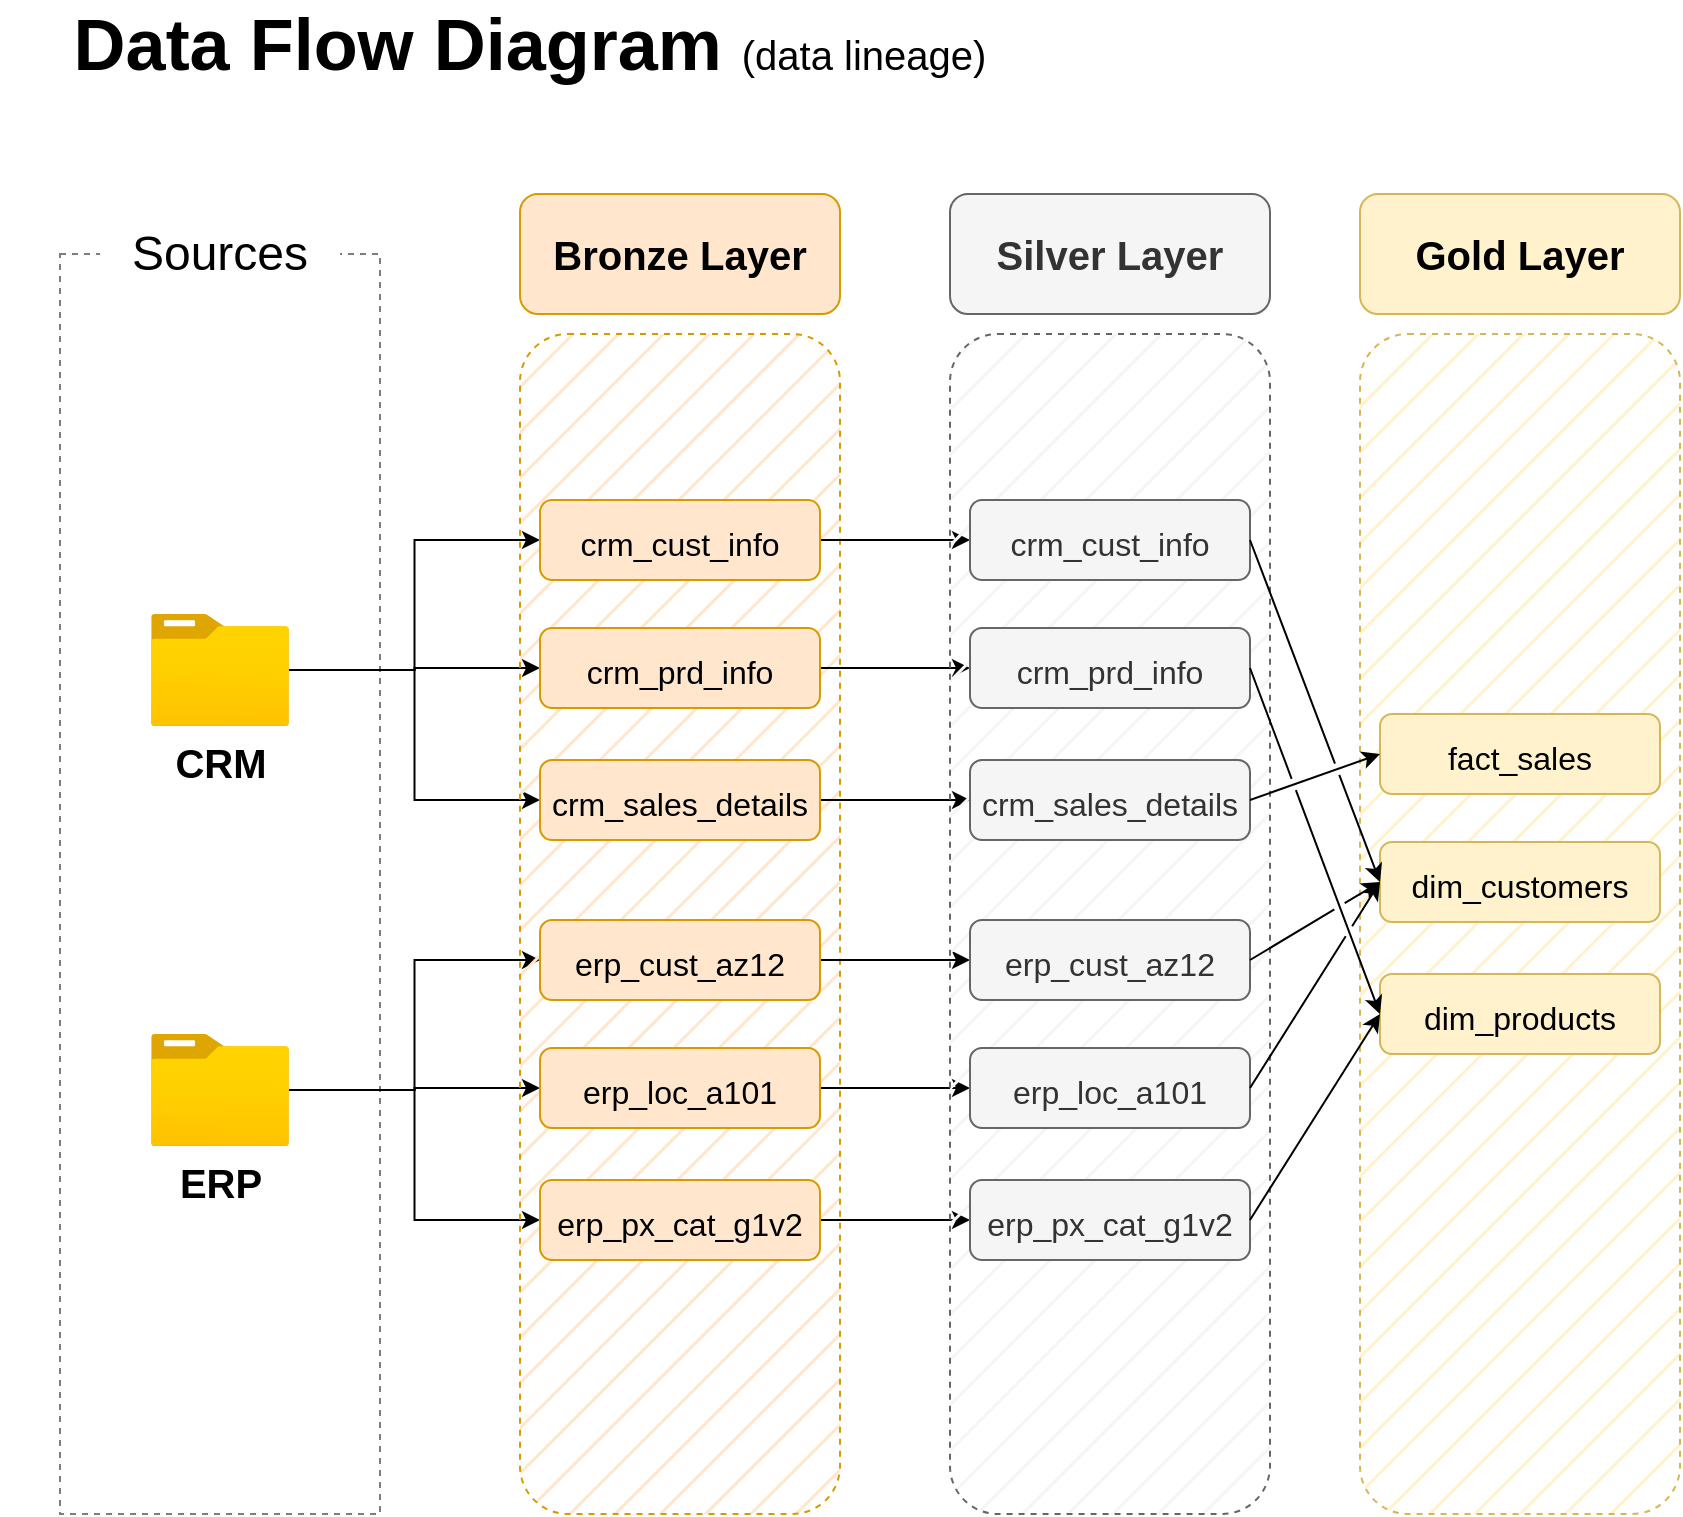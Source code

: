 <mxfile version="28.0.4">
  <diagram name="Page-1" id="1SfnLP5BDwFfhGrU8PW_">
    <mxGraphModel dx="872" dy="537" grid="1" gridSize="10" guides="1" tooltips="1" connect="1" arrows="1" fold="1" page="1" pageScale="1" pageWidth="1169" pageHeight="827" math="0" shadow="0">
      <root>
        <mxCell id="0" />
        <mxCell id="1" parent="0" />
        <mxCell id="T_bFct7Ujst5taXHkCEE-1" value="&lt;font style=&quot;&quot;&gt;&lt;span style=&quot;font-weight: bold; font-size: 36px;&quot;&gt;Data Flow Diagram &lt;/span&gt;&lt;font style=&quot;font-size: 20px;&quot;&gt;(data lineage)&lt;/font&gt;&lt;/font&gt;" style="text;html=1;align=center;verticalAlign=middle;whiteSpace=wrap;rounded=0;" parent="1" vertex="1">
          <mxGeometry x="30" y="20" width="530" height="30" as="geometry" />
        </mxCell>
        <mxCell id="T_bFct7Ujst5taXHkCEE-4" value="" style="rounded=0;whiteSpace=wrap;html=1;dashed=1;fillColor=none;strokeColor=#7E7E7E;" parent="1" vertex="1">
          <mxGeometry x="60" y="140" width="160" height="630" as="geometry" />
        </mxCell>
        <mxCell id="T_bFct7Ujst5taXHkCEE-5" value="&lt;font style=&quot;font-size: 24px;&quot;&gt;Sources&lt;/font&gt;" style="rounded=1;whiteSpace=wrap;html=1;strokeColor=none;" parent="1" vertex="1">
          <mxGeometry x="80" y="110" width="120" height="60" as="geometry" />
        </mxCell>
        <mxCell id="T_bFct7Ujst5taXHkCEE-16" style="edgeStyle=orthogonalEdgeStyle;rounded=0;orthogonalLoop=1;jettySize=auto;html=1;" parent="1" source="T_bFct7Ujst5taXHkCEE-6" target="T_bFct7Ujst5taXHkCEE-15" edge="1">
          <mxGeometry relative="1" as="geometry" />
        </mxCell>
        <mxCell id="T_bFct7Ujst5taXHkCEE-17" style="edgeStyle=orthogonalEdgeStyle;rounded=0;orthogonalLoop=1;jettySize=auto;html=1;entryX=0;entryY=0.5;entryDx=0;entryDy=0;" parent="1" source="T_bFct7Ujst5taXHkCEE-6" target="T_bFct7Ujst5taXHkCEE-13" edge="1">
          <mxGeometry relative="1" as="geometry" />
        </mxCell>
        <mxCell id="T_bFct7Ujst5taXHkCEE-18" style="edgeStyle=orthogonalEdgeStyle;rounded=0;orthogonalLoop=1;jettySize=auto;html=1;entryX=0;entryY=0.5;entryDx=0;entryDy=0;" parent="1" source="T_bFct7Ujst5taXHkCEE-6" target="T_bFct7Ujst5taXHkCEE-14" edge="1">
          <mxGeometry relative="1" as="geometry" />
        </mxCell>
        <mxCell id="T_bFct7Ujst5taXHkCEE-6" value="&lt;font&gt;&lt;b&gt;CRM&lt;/b&gt;&lt;/font&gt;" style="image;aspect=fixed;html=1;points=[];align=center;fontSize=20;image=img/lib/azure2/general/Folder_Blank.svg;" parent="1" vertex="1">
          <mxGeometry x="105.5" y="320" width="69" height="56.0" as="geometry" />
        </mxCell>
        <mxCell id="T_bFct7Ujst5taXHkCEE-22" style="edgeStyle=orthogonalEdgeStyle;rounded=0;orthogonalLoop=1;jettySize=auto;html=1;entryX=0;entryY=0.5;entryDx=0;entryDy=0;" parent="1" source="T_bFct7Ujst5taXHkCEE-7" target="T_bFct7Ujst5taXHkCEE-21" edge="1">
          <mxGeometry relative="1" as="geometry" />
        </mxCell>
        <mxCell id="T_bFct7Ujst5taXHkCEE-23" style="edgeStyle=orthogonalEdgeStyle;rounded=0;orthogonalLoop=1;jettySize=auto;html=1;entryX=0;entryY=0.5;entryDx=0;entryDy=0;" parent="1" source="T_bFct7Ujst5taXHkCEE-7" target="T_bFct7Ujst5taXHkCEE-20" edge="1">
          <mxGeometry relative="1" as="geometry" />
        </mxCell>
        <mxCell id="T_bFct7Ujst5taXHkCEE-24" style="edgeStyle=orthogonalEdgeStyle;rounded=0;orthogonalLoop=1;jettySize=auto;html=1;entryX=0;entryY=0.5;entryDx=0;entryDy=0;" parent="1" source="T_bFct7Ujst5taXHkCEE-7" target="T_bFct7Ujst5taXHkCEE-19" edge="1">
          <mxGeometry relative="1" as="geometry" />
        </mxCell>
        <mxCell id="T_bFct7Ujst5taXHkCEE-7" value="ERP" style="image;aspect=fixed;html=1;points=[];align=center;fontSize=20;image=img/lib/azure2/general/Folder_Blank.svg;fontStyle=1" parent="1" vertex="1">
          <mxGeometry x="105.5" y="530" width="69" height="56.0" as="geometry" />
        </mxCell>
        <mxCell id="T_bFct7Ujst5taXHkCEE-10" value="" style="rounded=1;whiteSpace=wrap;html=1;dashed=1;fillColor=#ffe6cc;strokeColor=#d79b00;fillStyle=hatch;" parent="1" vertex="1">
          <mxGeometry x="290" y="180" width="160" height="590" as="geometry" />
        </mxCell>
        <mxCell id="T_bFct7Ujst5taXHkCEE-11" value="&lt;font&gt;&lt;b&gt;Bronze Layer&lt;/b&gt;&lt;/font&gt;" style="rounded=1;whiteSpace=wrap;html=1;fontSize=20;fillColor=#ffe6cc;strokeColor=#d79b00;" parent="1" vertex="1">
          <mxGeometry x="290" y="110" width="160" height="60" as="geometry" />
        </mxCell>
        <mxCell id="EeFVkPDyGuC6I8mIWm7C-9" style="edgeStyle=orthogonalEdgeStyle;rounded=0;orthogonalLoop=1;jettySize=auto;html=1;entryX=0;entryY=0.5;entryDx=0;entryDy=0;" parent="1" source="T_bFct7Ujst5taXHkCEE-13" target="EeFVkPDyGuC6I8mIWm7C-3" edge="1">
          <mxGeometry relative="1" as="geometry" />
        </mxCell>
        <mxCell id="T_bFct7Ujst5taXHkCEE-13" value="&lt;font style=&quot;font-size: 16px;&quot;&gt;&lt;span&gt;crm_cust_info&lt;/span&gt;&lt;/font&gt;" style="rounded=1;whiteSpace=wrap;html=1;fontSize=20;fillColor=#ffe6cc;strokeColor=#d79b00;fontStyle=0" parent="1" vertex="1">
          <mxGeometry x="300" y="263" width="140" height="40" as="geometry" />
        </mxCell>
        <mxCell id="EeFVkPDyGuC6I8mIWm7C-11" style="edgeStyle=orthogonalEdgeStyle;rounded=0;orthogonalLoop=1;jettySize=auto;html=1;entryX=0;entryY=0.5;entryDx=0;entryDy=0;" parent="1" source="T_bFct7Ujst5taXHkCEE-14" target="EeFVkPDyGuC6I8mIWm7C-4" edge="1">
          <mxGeometry relative="1" as="geometry" />
        </mxCell>
        <mxCell id="T_bFct7Ujst5taXHkCEE-14" value="&lt;font style=&quot;font-size: 16px;&quot;&gt;&lt;span&gt;crm_sales_details&lt;/span&gt;&lt;/font&gt;" style="rounded=1;whiteSpace=wrap;html=1;fontSize=20;fillColor=#ffe6cc;strokeColor=#d79b00;fontStyle=0" parent="1" vertex="1">
          <mxGeometry x="300" y="393" width="140" height="40" as="geometry" />
        </mxCell>
        <mxCell id="EeFVkPDyGuC6I8mIWm7C-10" style="edgeStyle=orthogonalEdgeStyle;rounded=0;orthogonalLoop=1;jettySize=auto;html=1;entryX=0;entryY=0.5;entryDx=0;entryDy=0;" parent="1" source="T_bFct7Ujst5taXHkCEE-15" target="EeFVkPDyGuC6I8mIWm7C-5" edge="1">
          <mxGeometry relative="1" as="geometry" />
        </mxCell>
        <mxCell id="T_bFct7Ujst5taXHkCEE-15" value="&lt;font style=&quot;font-size: 16px;&quot;&gt;&lt;span&gt;crm_prd_info&lt;/span&gt;&lt;/font&gt;" style="rounded=1;whiteSpace=wrap;html=1;fontSize=20;fillColor=#ffe6cc;strokeColor=#d79b00;fontStyle=0" parent="1" vertex="1">
          <mxGeometry x="300" y="327" width="140" height="40" as="geometry" />
        </mxCell>
        <mxCell id="EeFVkPDyGuC6I8mIWm7C-12" style="edgeStyle=orthogonalEdgeStyle;rounded=0;orthogonalLoop=1;jettySize=auto;html=1;entryX=0;entryY=0.5;entryDx=0;entryDy=0;" parent="1" source="T_bFct7Ujst5taXHkCEE-19" target="EeFVkPDyGuC6I8mIWm7C-6" edge="1">
          <mxGeometry relative="1" as="geometry" />
        </mxCell>
        <mxCell id="T_bFct7Ujst5taXHkCEE-19" value="&lt;span style=&quot;font-size: 16px;&quot;&gt;erp_cust_az12&lt;/span&gt;" style="rounded=1;whiteSpace=wrap;html=1;fontSize=20;fillColor=#ffe6cc;strokeColor=#d79b00;fontStyle=0" parent="1" vertex="1">
          <mxGeometry x="300" y="473" width="140" height="40" as="geometry" />
        </mxCell>
        <mxCell id="EeFVkPDyGuC6I8mIWm7C-14" style="edgeStyle=orthogonalEdgeStyle;rounded=0;orthogonalLoop=1;jettySize=auto;html=1;" parent="1" source="T_bFct7Ujst5taXHkCEE-20" target="EeFVkPDyGuC6I8mIWm7C-7" edge="1">
          <mxGeometry relative="1" as="geometry" />
        </mxCell>
        <mxCell id="T_bFct7Ujst5taXHkCEE-20" value="&lt;font style=&quot;font-size: 16px;&quot;&gt;&lt;span&gt;erp_px_cat_g1v2&lt;/span&gt;&lt;/font&gt;" style="rounded=1;whiteSpace=wrap;html=1;fontSize=20;fillColor=#ffe6cc;strokeColor=#d79b00;fontStyle=0" parent="1" vertex="1">
          <mxGeometry x="300" y="603" width="140" height="40" as="geometry" />
        </mxCell>
        <mxCell id="EeFVkPDyGuC6I8mIWm7C-13" style="edgeStyle=orthogonalEdgeStyle;rounded=0;orthogonalLoop=1;jettySize=auto;html=1;" parent="1" source="T_bFct7Ujst5taXHkCEE-21" target="EeFVkPDyGuC6I8mIWm7C-8" edge="1">
          <mxGeometry relative="1" as="geometry" />
        </mxCell>
        <mxCell id="T_bFct7Ujst5taXHkCEE-21" value="&lt;span style=&quot;font-size: 16px;&quot;&gt;erp_loc_a101&lt;/span&gt;" style="rounded=1;whiteSpace=wrap;html=1;fontSize=20;fillColor=#ffe6cc;strokeColor=#d79b00;fontStyle=0" parent="1" vertex="1">
          <mxGeometry x="300" y="537" width="140" height="40" as="geometry" />
        </mxCell>
        <mxCell id="EeFVkPDyGuC6I8mIWm7C-1" value="" style="rounded=1;whiteSpace=wrap;html=1;dashed=1;fillColor=#f5f5f5;strokeColor=#666666;fillStyle=hatch;fontColor=#333333;" parent="1" vertex="1">
          <mxGeometry x="505" y="180" width="160" height="590" as="geometry" />
        </mxCell>
        <mxCell id="EeFVkPDyGuC6I8mIWm7C-2" value="&lt;font&gt;&lt;b&gt;Silver Layer&lt;/b&gt;&lt;/font&gt;" style="rounded=1;whiteSpace=wrap;html=1;fontSize=20;fillColor=#f5f5f5;strokeColor=#666666;fontColor=#333333;" parent="1" vertex="1">
          <mxGeometry x="505" y="110" width="160" height="60" as="geometry" />
        </mxCell>
        <mxCell id="EeFVkPDyGuC6I8mIWm7C-3" value="&lt;font style=&quot;font-size: 16px;&quot;&gt;&lt;span&gt;crm_cust_info&lt;/span&gt;&lt;/font&gt;" style="rounded=1;whiteSpace=wrap;html=1;fontSize=20;fillColor=#f5f5f5;strokeColor=#666666;fontStyle=0;fontColor=#333333;" parent="1" vertex="1">
          <mxGeometry x="515" y="263" width="140" height="40" as="geometry" />
        </mxCell>
        <mxCell id="EeFVkPDyGuC6I8mIWm7C-4" value="&lt;font style=&quot;font-size: 16px;&quot;&gt;&lt;span&gt;crm_sales_details&lt;/span&gt;&lt;/font&gt;" style="rounded=1;whiteSpace=wrap;html=1;fontSize=20;fillColor=#f5f5f5;strokeColor=#666666;fontStyle=0;fontColor=#333333;" parent="1" vertex="1">
          <mxGeometry x="515" y="393" width="140" height="40" as="geometry" />
        </mxCell>
        <mxCell id="EeFVkPDyGuC6I8mIWm7C-5" value="&lt;font style=&quot;font-size: 16px;&quot;&gt;&lt;span&gt;crm_prd_info&lt;/span&gt;&lt;/font&gt;" style="rounded=1;whiteSpace=wrap;html=1;fontSize=20;fillColor=#f5f5f5;strokeColor=#666666;fontStyle=0;fontColor=#333333;" parent="1" vertex="1">
          <mxGeometry x="515" y="327" width="140" height="40" as="geometry" />
        </mxCell>
        <mxCell id="EeFVkPDyGuC6I8mIWm7C-6" value="&lt;span style=&quot;font-size: 16px;&quot;&gt;erp_cust_az12&lt;/span&gt;" style="rounded=1;whiteSpace=wrap;html=1;fontSize=20;fillColor=#f5f5f5;strokeColor=#666666;fontStyle=0;fontColor=#333333;" parent="1" vertex="1">
          <mxGeometry x="515" y="473" width="140" height="40" as="geometry" />
        </mxCell>
        <mxCell id="EeFVkPDyGuC6I8mIWm7C-7" value="&lt;font style=&quot;font-size: 16px;&quot;&gt;&lt;span&gt;erp_px_cat_g1v2&lt;/span&gt;&lt;/font&gt;" style="rounded=1;whiteSpace=wrap;html=1;fontSize=20;fillColor=#f5f5f5;strokeColor=#666666;fontStyle=0;fontColor=#333333;" parent="1" vertex="1">
          <mxGeometry x="515" y="603" width="140" height="40" as="geometry" />
        </mxCell>
        <mxCell id="EeFVkPDyGuC6I8mIWm7C-8" value="&lt;span style=&quot;font-size: 16px;&quot;&gt;erp_loc_a101&lt;/span&gt;" style="rounded=1;whiteSpace=wrap;html=1;fontSize=20;fillColor=#f5f5f5;strokeColor=#666666;fontStyle=0;fontColor=#333333;" parent="1" vertex="1">
          <mxGeometry x="515" y="537" width="140" height="40" as="geometry" />
        </mxCell>
        <mxCell id="zLmzhuJ-2_u4dBR7O-FH-1" value="" style="rounded=1;whiteSpace=wrap;html=1;dashed=1;fillColor=#fff2cc;strokeColor=#d6b656;fillStyle=hatch;" parent="1" vertex="1">
          <mxGeometry x="710" y="180" width="160" height="590" as="geometry" />
        </mxCell>
        <mxCell id="zLmzhuJ-2_u4dBR7O-FH-2" value="&lt;font&gt;&lt;b&gt;Gold Layer&lt;/b&gt;&lt;/font&gt;" style="rounded=1;whiteSpace=wrap;html=1;fontSize=20;fillColor=#fff2cc;strokeColor=#d6b656;" parent="1" vertex="1">
          <mxGeometry x="710" y="110" width="160" height="60" as="geometry" />
        </mxCell>
        <mxCell id="zLmzhuJ-2_u4dBR7O-FH-3" value="&lt;span style=&quot;font-size: 16px;&quot;&gt;fact_sales&lt;/span&gt;" style="rounded=1;whiteSpace=wrap;html=1;fontSize=20;fillColor=#fff2cc;strokeColor=#d6b656;fontStyle=0;" parent="1" vertex="1">
          <mxGeometry x="720" y="370" width="140" height="40" as="geometry" />
        </mxCell>
        <mxCell id="zLmzhuJ-2_u4dBR7O-FH-4" value="&lt;font style=&quot;font-size: 16px;&quot;&gt;&lt;span&gt;dim_products&lt;/span&gt;&lt;/font&gt;" style="rounded=1;whiteSpace=wrap;html=1;fontSize=20;fillColor=#fff2cc;strokeColor=#d6b656;fontStyle=0;" parent="1" vertex="1">
          <mxGeometry x="720" y="500" width="140" height="40" as="geometry" />
        </mxCell>
        <mxCell id="zLmzhuJ-2_u4dBR7O-FH-5" value="&lt;span style=&quot;font-size: 16px;&quot;&gt;dim_customers&lt;/span&gt;" style="rounded=1;whiteSpace=wrap;html=1;fontSize=20;fillColor=#fff2cc;strokeColor=#d6b656;fontStyle=0;" parent="1" vertex="1">
          <mxGeometry x="720" y="434" width="140" height="40" as="geometry" />
        </mxCell>
        <mxCell id="zLmzhuJ-2_u4dBR7O-FH-11" value="" style="endArrow=classic;html=1;rounded=0;exitX=1;exitY=0.5;exitDx=0;exitDy=0;entryX=0;entryY=0.5;entryDx=0;entryDy=0;jumpStyle=gap;" parent="1" source="EeFVkPDyGuC6I8mIWm7C-4" target="zLmzhuJ-2_u4dBR7O-FH-3" edge="1">
          <mxGeometry width="50" height="50" relative="1" as="geometry">
            <mxPoint x="730" y="520" as="sourcePoint" />
            <mxPoint x="780" y="470" as="targetPoint" />
          </mxGeometry>
        </mxCell>
        <mxCell id="zLmzhuJ-2_u4dBR7O-FH-12" value="" style="endArrow=classic;html=1;rounded=0;exitX=1;exitY=0.5;exitDx=0;exitDy=0;entryX=0;entryY=0.5;entryDx=0;entryDy=0;jumpStyle=gap;" parent="1" source="EeFVkPDyGuC6I8mIWm7C-3" target="zLmzhuJ-2_u4dBR7O-FH-5" edge="1">
          <mxGeometry width="50" height="50" relative="1" as="geometry">
            <mxPoint x="940" y="413" as="sourcePoint" />
            <mxPoint x="1005" y="390" as="targetPoint" />
          </mxGeometry>
        </mxCell>
        <mxCell id="zLmzhuJ-2_u4dBR7O-FH-13" value="" style="endArrow=classic;html=1;rounded=0;exitX=1;exitY=0.5;exitDx=0;exitDy=0;entryX=0;entryY=0.5;entryDx=0;entryDy=0;jumpStyle=gap;" parent="1" source="EeFVkPDyGuC6I8mIWm7C-5" target="zLmzhuJ-2_u4dBR7O-FH-4" edge="1">
          <mxGeometry width="50" height="50" relative="1" as="geometry">
            <mxPoint x="800" y="390" as="sourcePoint" />
            <mxPoint x="865" y="561" as="targetPoint" />
          </mxGeometry>
        </mxCell>
        <mxCell id="zLmzhuJ-2_u4dBR7O-FH-14" value="" style="endArrow=classic;html=1;rounded=0;exitX=1;exitY=0.5;exitDx=0;exitDy=0;entryX=0;entryY=0.5;entryDx=0;entryDy=0;jumpStyle=gap;" parent="1" source="EeFVkPDyGuC6I8mIWm7C-6" target="zLmzhuJ-2_u4dBR7O-FH-5" edge="1">
          <mxGeometry width="50" height="50" relative="1" as="geometry">
            <mxPoint x="740" y="470" as="sourcePoint" />
            <mxPoint x="720" y="450" as="targetPoint" />
          </mxGeometry>
        </mxCell>
        <mxCell id="zLmzhuJ-2_u4dBR7O-FH-15" value="" style="endArrow=classic;html=1;rounded=0;exitX=1;exitY=0.5;exitDx=0;exitDy=0;entryX=0;entryY=0.5;entryDx=0;entryDy=0;jumpStyle=gap;" parent="1" source="EeFVkPDyGuC6I8mIWm7C-8" target="zLmzhuJ-2_u4dBR7O-FH-5" edge="1">
          <mxGeometry width="50" height="50" relative="1" as="geometry">
            <mxPoint x="680" y="529" as="sourcePoint" />
            <mxPoint x="745" y="490" as="targetPoint" />
          </mxGeometry>
        </mxCell>
        <mxCell id="zLmzhuJ-2_u4dBR7O-FH-16" value="" style="endArrow=classic;html=1;rounded=0;exitX=1;exitY=0.5;exitDx=0;exitDy=0;entryX=0;entryY=0.5;entryDx=0;entryDy=0;jumpStyle=gap;" parent="1" source="EeFVkPDyGuC6I8mIWm7C-7" target="zLmzhuJ-2_u4dBR7O-FH-4" edge="1">
          <mxGeometry width="50" height="50" relative="1" as="geometry">
            <mxPoint x="800" y="633" as="sourcePoint" />
            <mxPoint x="865" y="530" as="targetPoint" />
          </mxGeometry>
        </mxCell>
      </root>
    </mxGraphModel>
  </diagram>
</mxfile>

